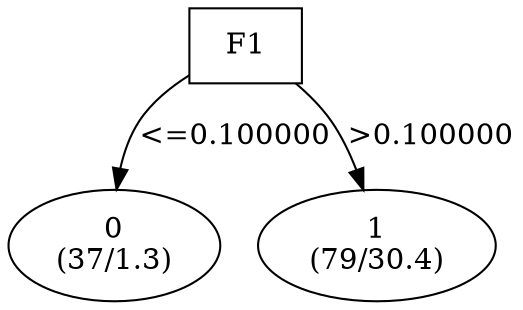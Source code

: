 digraph YaDT {
n0 [ shape=box, label="F1\n"]
n0 -> n1 [label="<=0.100000"]
n1 [ shape=ellipse, label="0\n(37/1.3)"]
n0 -> n2 [label=">0.100000"]
n2 [ shape=ellipse, label="1\n(79/30.4)"]
}
